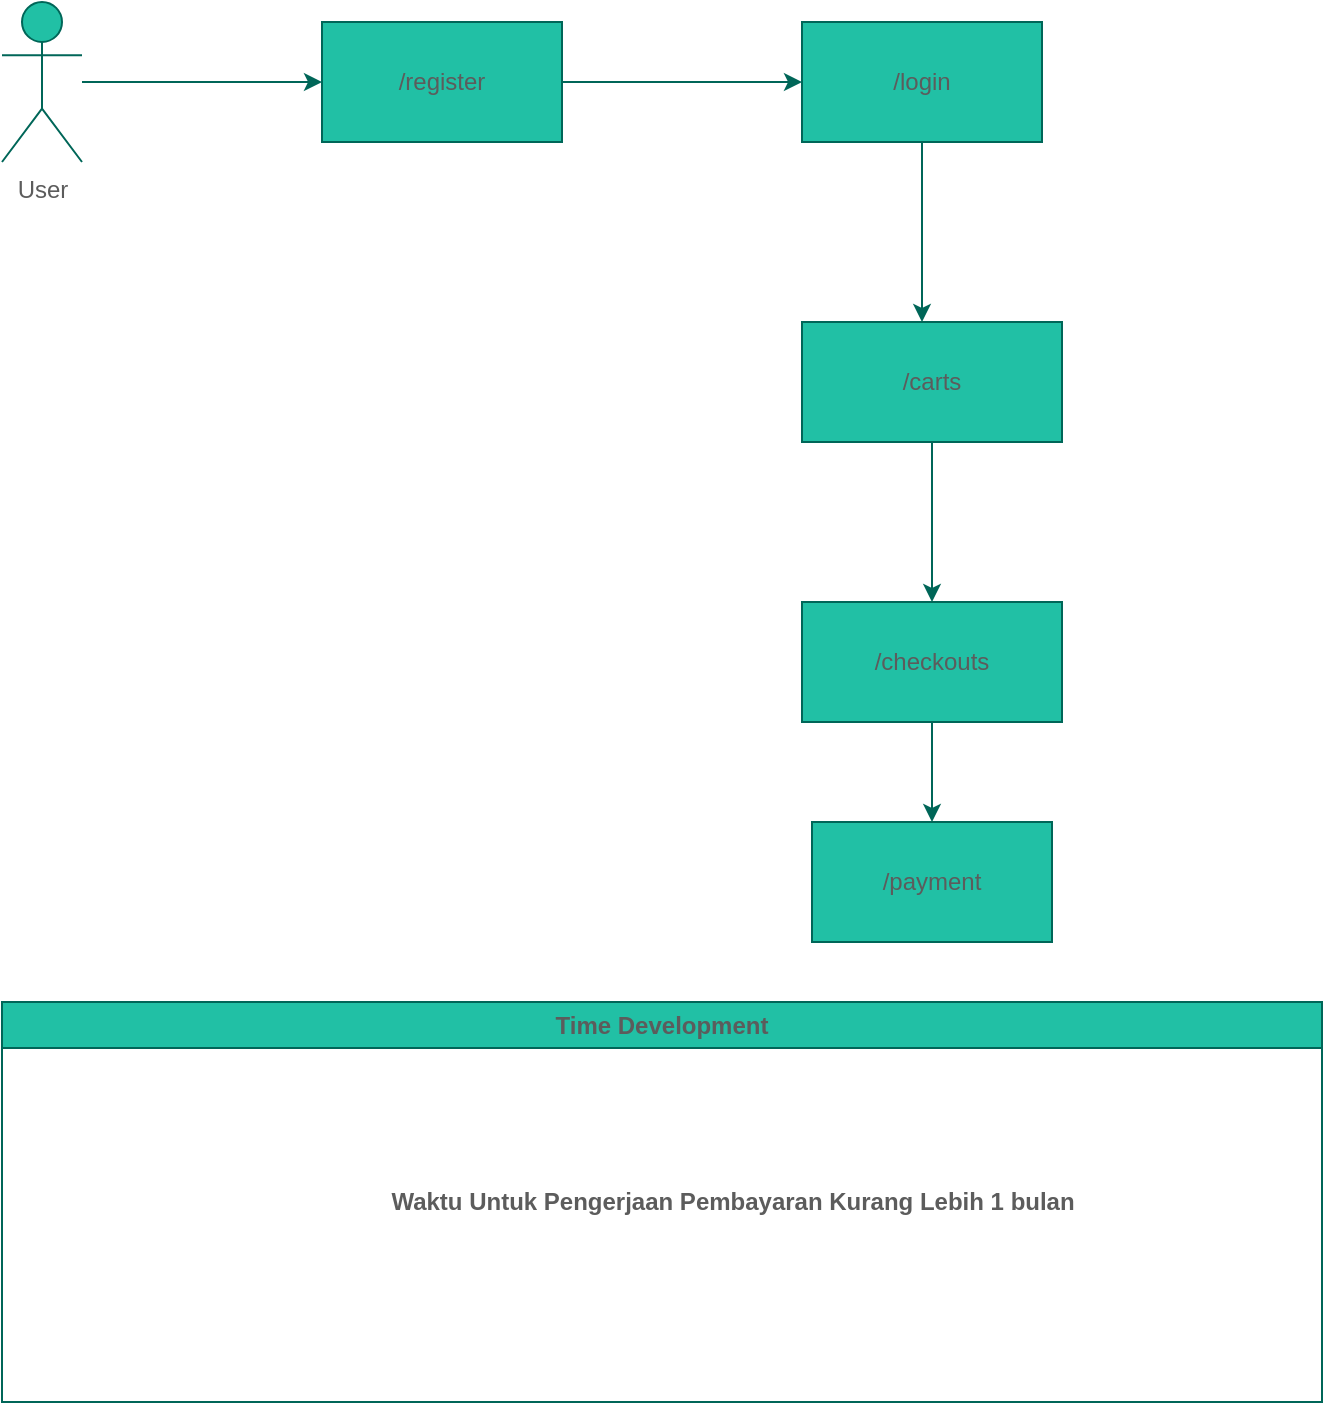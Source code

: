 <mxfile version="24.2.1" type="github">
  <diagram id="C5RBs43oDa-KdzZeNtuy" name="Page-1">
    <mxGraphModel dx="1389" dy="770" grid="1" gridSize="10" guides="1" tooltips="1" connect="1" arrows="1" fold="1" page="1" pageScale="1" pageWidth="827" pageHeight="1169" math="0" shadow="0">
      <root>
        <mxCell id="WIyWlLk6GJQsqaUBKTNV-0" />
        <mxCell id="WIyWlLk6GJQsqaUBKTNV-1" parent="WIyWlLk6GJQsqaUBKTNV-0" />
        <mxCell id="9B1v1pdBhvSLApPl_Ho6-3" style="edgeStyle=orthogonalEdgeStyle;rounded=0;orthogonalLoop=1;jettySize=auto;html=1;labelBackgroundColor=none;strokeColor=#006658;fontColor=default;" edge="1" parent="WIyWlLk6GJQsqaUBKTNV-1" source="9B1v1pdBhvSLApPl_Ho6-0">
          <mxGeometry relative="1" as="geometry">
            <mxPoint x="240" y="200" as="targetPoint" />
          </mxGeometry>
        </mxCell>
        <mxCell id="9B1v1pdBhvSLApPl_Ho6-0" value="User&lt;div&gt;&lt;br&gt;&lt;/div&gt;" style="shape=umlActor;verticalLabelPosition=bottom;verticalAlign=top;html=1;outlineConnect=0;labelBackgroundColor=none;fillColor=#21C0A5;strokeColor=#006658;fontColor=#5C5C5C;" vertex="1" parent="WIyWlLk6GJQsqaUBKTNV-1">
          <mxGeometry x="80" y="160" width="40" height="80" as="geometry" />
        </mxCell>
        <mxCell id="9B1v1pdBhvSLApPl_Ho6-5" style="edgeStyle=orthogonalEdgeStyle;rounded=0;orthogonalLoop=1;jettySize=auto;html=1;labelBackgroundColor=none;strokeColor=#006658;fontColor=default;" edge="1" parent="WIyWlLk6GJQsqaUBKTNV-1" source="9B1v1pdBhvSLApPl_Ho6-4">
          <mxGeometry relative="1" as="geometry">
            <mxPoint x="480" y="200" as="targetPoint" />
          </mxGeometry>
        </mxCell>
        <mxCell id="9B1v1pdBhvSLApPl_Ho6-4" value="/register" style="rounded=0;whiteSpace=wrap;html=1;labelBackgroundColor=none;fillColor=#21C0A5;strokeColor=#006658;fontColor=#5C5C5C;" vertex="1" parent="WIyWlLk6GJQsqaUBKTNV-1">
          <mxGeometry x="240" y="170" width="120" height="60" as="geometry" />
        </mxCell>
        <mxCell id="9B1v1pdBhvSLApPl_Ho6-7" style="edgeStyle=orthogonalEdgeStyle;rounded=0;orthogonalLoop=1;jettySize=auto;html=1;labelBackgroundColor=none;strokeColor=#006658;fontColor=default;" edge="1" parent="WIyWlLk6GJQsqaUBKTNV-1" source="9B1v1pdBhvSLApPl_Ho6-6">
          <mxGeometry relative="1" as="geometry">
            <mxPoint x="540" y="320" as="targetPoint" />
          </mxGeometry>
        </mxCell>
        <mxCell id="9B1v1pdBhvSLApPl_Ho6-6" value="/login" style="rounded=0;whiteSpace=wrap;html=1;labelBackgroundColor=none;fillColor=#21C0A5;strokeColor=#006658;fontColor=#5C5C5C;" vertex="1" parent="WIyWlLk6GJQsqaUBKTNV-1">
          <mxGeometry x="480" y="170" width="120" height="60" as="geometry" />
        </mxCell>
        <mxCell id="9B1v1pdBhvSLApPl_Ho6-10" style="edgeStyle=orthogonalEdgeStyle;rounded=0;orthogonalLoop=1;jettySize=auto;html=1;labelBackgroundColor=none;strokeColor=#006658;fontColor=default;" edge="1" parent="WIyWlLk6GJQsqaUBKTNV-1" source="9B1v1pdBhvSLApPl_Ho6-8">
          <mxGeometry relative="1" as="geometry">
            <mxPoint x="545" y="460" as="targetPoint" />
          </mxGeometry>
        </mxCell>
        <mxCell id="9B1v1pdBhvSLApPl_Ho6-8" value="/carts" style="rounded=0;whiteSpace=wrap;html=1;labelBackgroundColor=none;fillColor=#21C0A5;strokeColor=#006658;fontColor=#5C5C5C;" vertex="1" parent="WIyWlLk6GJQsqaUBKTNV-1">
          <mxGeometry x="480" y="320" width="130" height="60" as="geometry" />
        </mxCell>
        <mxCell id="9B1v1pdBhvSLApPl_Ho6-12" style="edgeStyle=orthogonalEdgeStyle;rounded=0;orthogonalLoop=1;jettySize=auto;html=1;labelBackgroundColor=none;strokeColor=#006658;fontColor=default;" edge="1" parent="WIyWlLk6GJQsqaUBKTNV-1" source="9B1v1pdBhvSLApPl_Ho6-11" target="9B1v1pdBhvSLApPl_Ho6-13">
          <mxGeometry relative="1" as="geometry">
            <mxPoint x="545" y="600" as="targetPoint" />
          </mxGeometry>
        </mxCell>
        <mxCell id="9B1v1pdBhvSLApPl_Ho6-11" value="/checkouts" style="rounded=0;whiteSpace=wrap;html=1;labelBackgroundColor=none;fillColor=#21C0A5;strokeColor=#006658;fontColor=#5C5C5C;" vertex="1" parent="WIyWlLk6GJQsqaUBKTNV-1">
          <mxGeometry x="480" y="460" width="130" height="60" as="geometry" />
        </mxCell>
        <mxCell id="9B1v1pdBhvSLApPl_Ho6-13" value="/payment" style="rounded=0;whiteSpace=wrap;html=1;labelBackgroundColor=none;fillColor=#21C0A5;strokeColor=#006658;fontColor=#5C5C5C;" vertex="1" parent="WIyWlLk6GJQsqaUBKTNV-1">
          <mxGeometry x="485" y="570" width="120" height="60" as="geometry" />
        </mxCell>
        <mxCell id="9B1v1pdBhvSLApPl_Ho6-19" value="Time Development" style="swimlane;whiteSpace=wrap;html=1;strokeColor=#006658;fontColor=#5C5C5C;fillColor=#21C0A5;" vertex="1" parent="WIyWlLk6GJQsqaUBKTNV-1">
          <mxGeometry x="80" y="660" width="660" height="200" as="geometry" />
        </mxCell>
        <mxCell id="9B1v1pdBhvSLApPl_Ho6-21" value="&lt;b&gt;Waktu Untuk Pengerjaan Pembayaran Kurang Lebih 1 bulan&lt;/b&gt;" style="text;html=1;align=center;verticalAlign=middle;resizable=0;points=[];autosize=1;strokeColor=none;fillColor=none;fontColor=#5C5C5C;" vertex="1" parent="9B1v1pdBhvSLApPl_Ho6-19">
          <mxGeometry x="180" y="85" width="370" height="30" as="geometry" />
        </mxCell>
      </root>
    </mxGraphModel>
  </diagram>
</mxfile>
